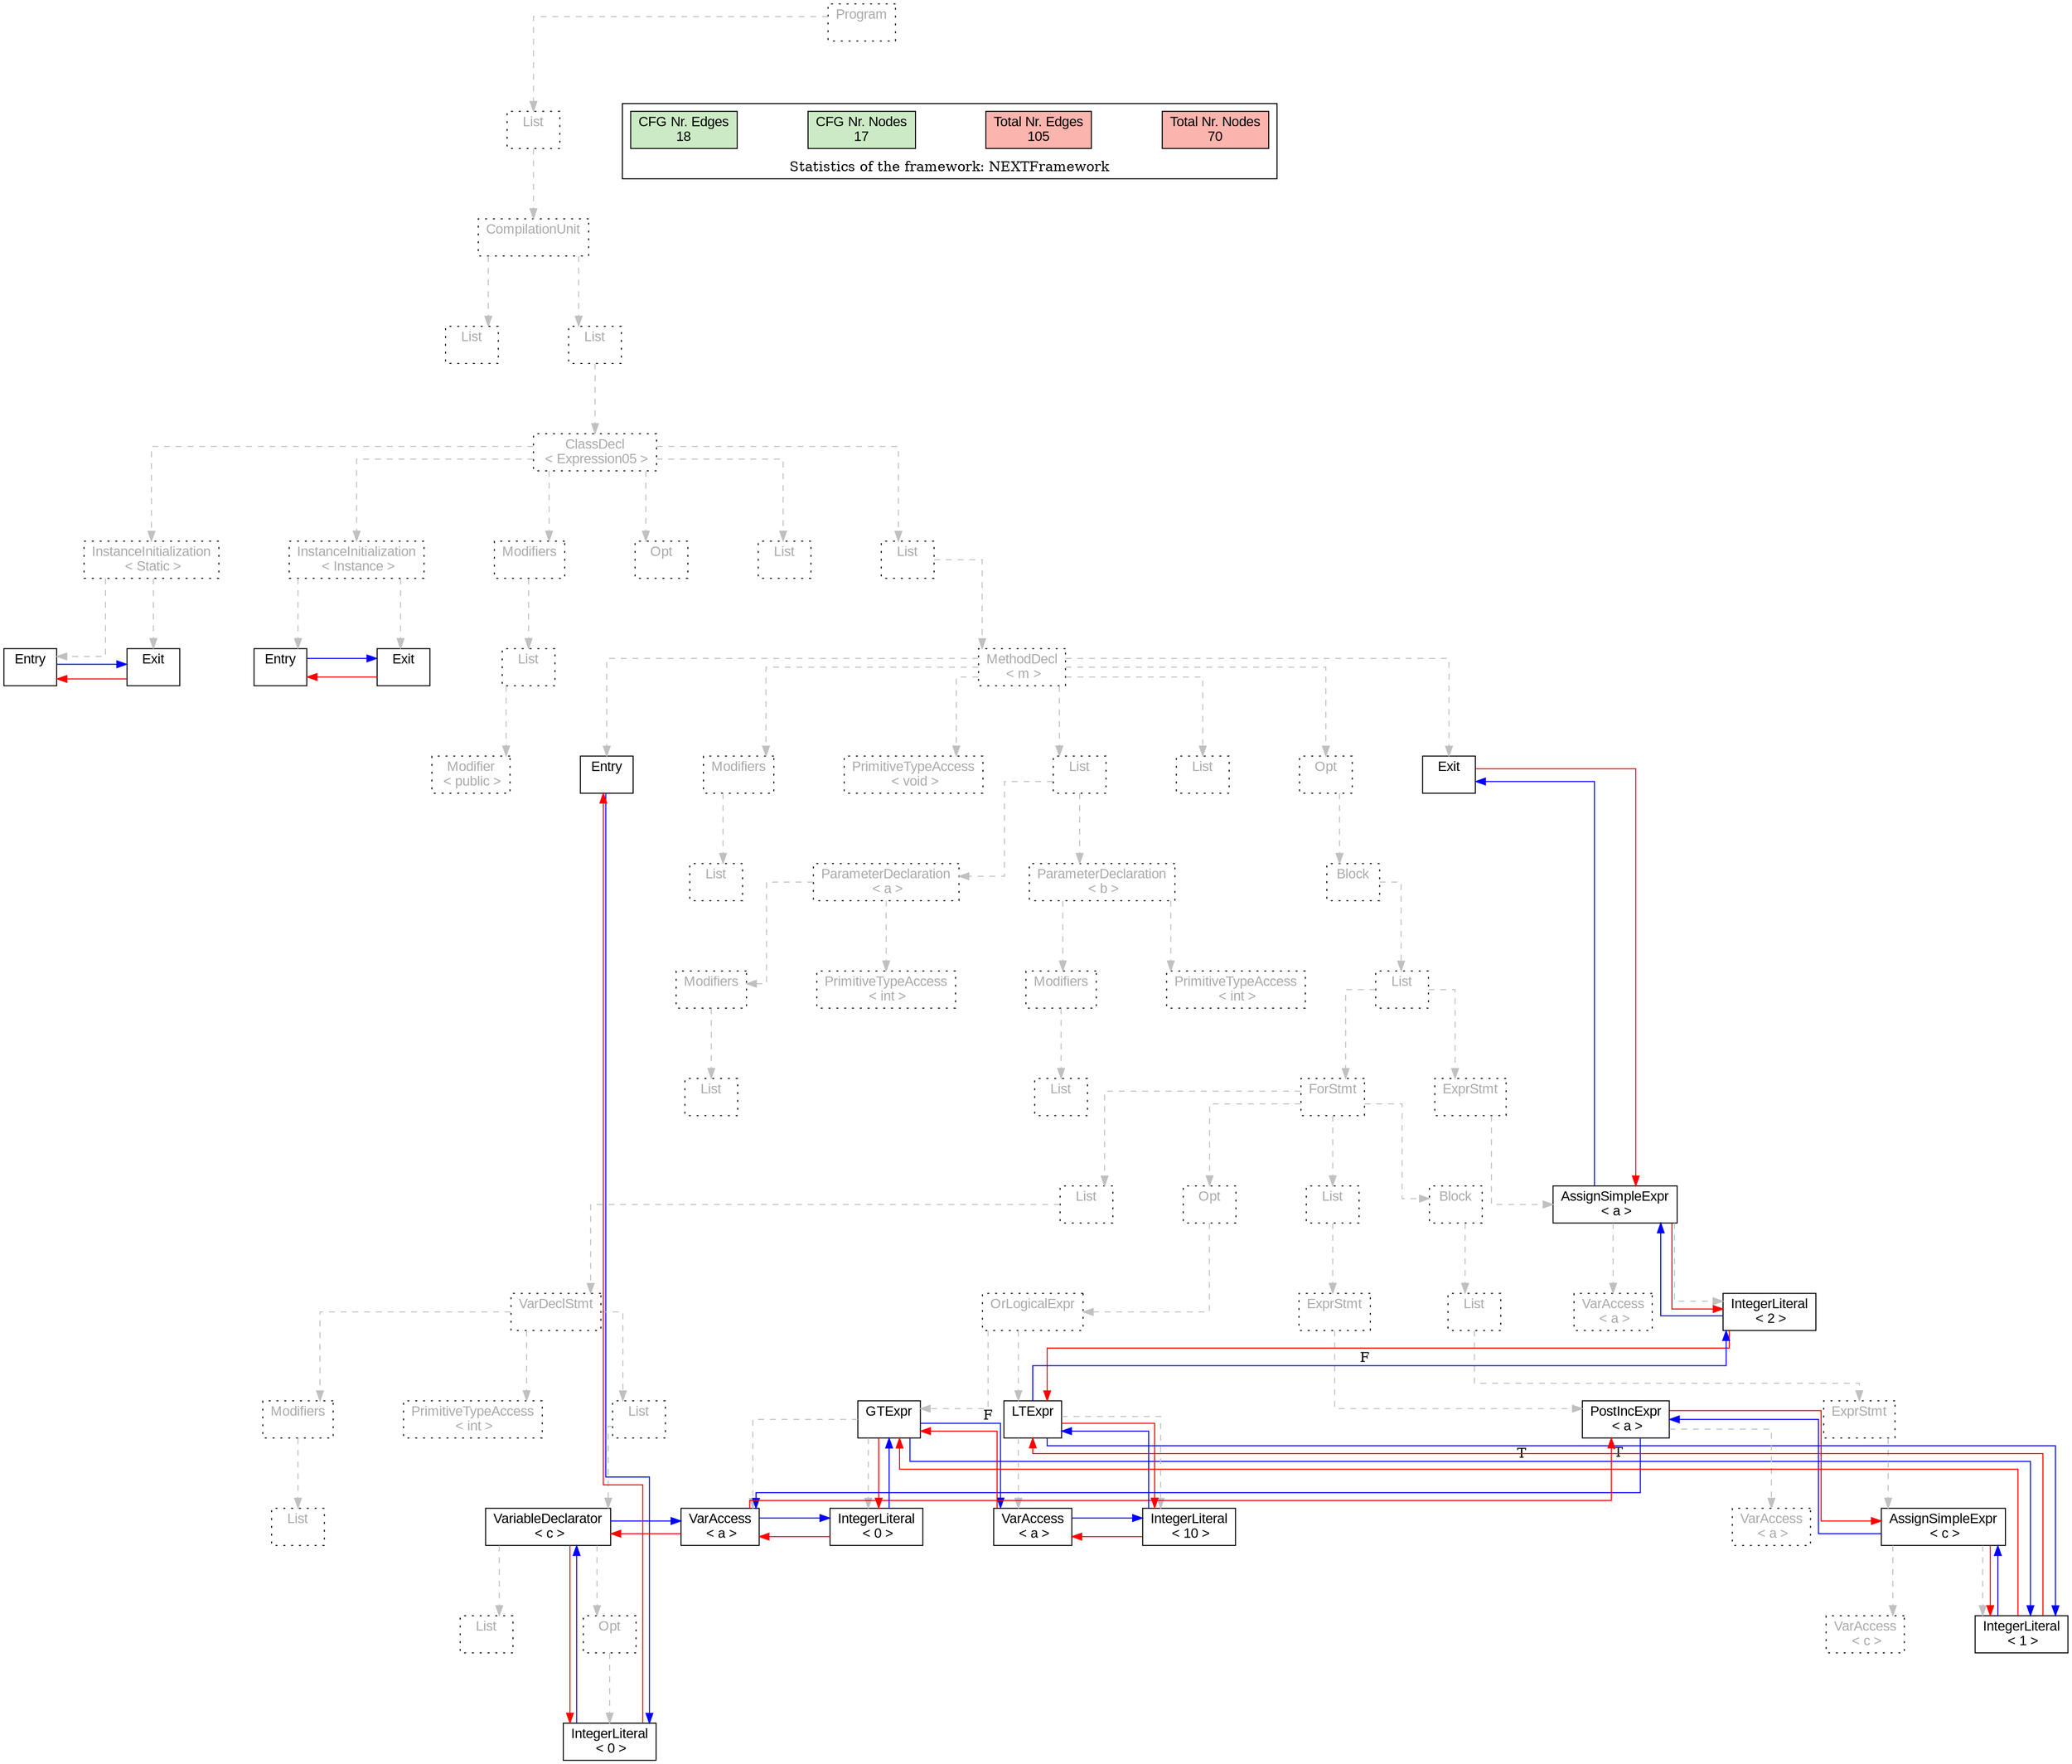 digraph G {
graph [splines=ortho, nodesep="1", ranksep="1"]
node [shape=rect, fontname=Arial];
{ rank = same; "Program[0]"}
{ rank = same; "List[1]"}
{ rank = same; "CompilationUnit[2]"}
{ rank = same; "List[3]"; "List[4]"}
{ rank = same; "ClassDecl[5]"}
{ rank = same; "Modifiers[22]"; "Opt[25]"; "List[26]"; "List[27]"; "InstanceInitialization[6]"; "InstanceInitialization[14]"}
{ rank = same; "List[23]"; "MethodDecl[28]"; "Entry[7]"; "Exit[8]"; "Entry[15]"; "Exit[16]"}
{ rank = same; "Modifier[24]"; "Entry[29]"; "Modifiers[30]"; "PrimitiveTypeAccess[32]"; "List[33]"; "List[42]"; "Opt[43]"; "Exit[44]"}
{ rank = same; "List[31]"; "ParameterDeclaration[34]"; "ParameterDeclaration[38]"; "Block[44]"}
{ rank = same; "Modifiers[35]"; "PrimitiveTypeAccess[37]"; "Modifiers[39]"; "PrimitiveTypeAccess[41]"; "List[45]"}
{ rank = same; "List[36]"; "List[40]"; "ForStmt[46]"; "ExprStmt[75]"}
{ rank = same; "List[47]"; "Opt[57]"; "List[65]"; "Block[69]"; "AssignSimpleExpr[76]"}
{ rank = same; "VarDeclStmt[48]"; "OrLogicalExpr[58]"; "ExprStmt[66]"; "List[70]"; "VarAccess[77]"; "IntegerLiteral[78]"}
{ rank = same; "Modifiers[49]"; "PrimitiveTypeAccess[51]"; "List[52]"; "GTExpr[59]"; "LTExpr[62]"; "PostIncExpr[67]"; "ExprStmt[71]"}
{ rank = same; "List[50]"; "VariableDeclarator[53]"; "VarAccess[60]"; "IntegerLiteral[61]"; "VarAccess[63]"; "IntegerLiteral[64]"; "VarAccess[68]"; "AssignSimpleExpr[72]"}
{ rank = same; "List[54]"; "Opt[55]"; "VarAccess[73]"; "IntegerLiteral[74]"}
{ rank = same; "IntegerLiteral[56]"}
"Program[0]" [label="Program\n ", style= dotted   fillcolor="#eeeeee" fontcolor="#aaaaaa"  ]
"List[1]" [label="List\n ", style= dotted   fillcolor="#eeeeee" fontcolor="#aaaaaa"  ]
"CompilationUnit[2]" [label="CompilationUnit\n ", style= dotted   fillcolor="#eeeeee" fontcolor="#aaaaaa"  ]
"List[3]" [label="List\n ", style= dotted   fillcolor="#eeeeee" fontcolor="#aaaaaa"  ]
"List[4]" [label="List\n ", style= dotted   fillcolor="#eeeeee" fontcolor="#aaaaaa"  ]
"ClassDecl[5]" [label="ClassDecl\n < Expression05 >", style= dotted   fillcolor="#eeeeee" fontcolor="#aaaaaa"  ]
"Modifiers[22]" [label="Modifiers\n ", style= dotted   fillcolor="#eeeeee" fontcolor="#aaaaaa"  ]
"List[23]" [label="List\n ", style= dotted   fillcolor="#eeeeee" fontcolor="#aaaaaa"  ]
"Modifier[24]" [label="Modifier\n < public >", style= dotted   fillcolor="#eeeeee" fontcolor="#aaaaaa"  ]
"Opt[25]" [label="Opt\n ", style= dotted   fillcolor="#eeeeee" fontcolor="#aaaaaa"  ]
"List[26]" [label="List\n ", style= dotted   fillcolor="#eeeeee" fontcolor="#aaaaaa"  ]
"List[27]" [label="List\n ", style= dotted   fillcolor="#eeeeee" fontcolor="#aaaaaa"  ]
"MethodDecl[28]" [label="MethodDecl\n < m >", style= dotted   fillcolor="#eeeeee" fontcolor="#aaaaaa"  ]
"Entry[29]" [label="Entry\n ", fillcolor=white   style=filled  ]
"Modifiers[30]" [label="Modifiers\n ", style= dotted   fillcolor="#eeeeee" fontcolor="#aaaaaa"  ]
"List[31]" [label="List\n ", style= dotted   fillcolor="#eeeeee" fontcolor="#aaaaaa"  ]
"PrimitiveTypeAccess[32]" [label="PrimitiveTypeAccess\n < void >", style= dotted   fillcolor="#eeeeee" fontcolor="#aaaaaa"  ]
"List[33]" [label="List\n ", style= dotted   fillcolor="#eeeeee" fontcolor="#aaaaaa"  ]
"ParameterDeclaration[34]" [label="ParameterDeclaration\n < a >", style= dotted   fillcolor="#eeeeee" fontcolor="#aaaaaa"  ]
"Modifiers[35]" [label="Modifiers\n ", style= dotted   fillcolor="#eeeeee" fontcolor="#aaaaaa"  ]
"List[36]" [label="List\n ", style= dotted   fillcolor="#eeeeee" fontcolor="#aaaaaa"  ]
"PrimitiveTypeAccess[37]" [label="PrimitiveTypeAccess\n < int >", style= dotted   fillcolor="#eeeeee" fontcolor="#aaaaaa"  ]
"ParameterDeclaration[38]" [label="ParameterDeclaration\n < b >", style= dotted   fillcolor="#eeeeee" fontcolor="#aaaaaa"  ]
"Modifiers[39]" [label="Modifiers\n ", style= dotted   fillcolor="#eeeeee" fontcolor="#aaaaaa"  ]
"List[40]" [label="List\n ", style= dotted   fillcolor="#eeeeee" fontcolor="#aaaaaa"  ]
"PrimitiveTypeAccess[41]" [label="PrimitiveTypeAccess\n < int >", style= dotted   fillcolor="#eeeeee" fontcolor="#aaaaaa"  ]
"List[42]" [label="List\n ", style= dotted   fillcolor="#eeeeee" fontcolor="#aaaaaa"  ]
"Opt[43]" [label="Opt\n ", style= dotted   fillcolor="#eeeeee" fontcolor="#aaaaaa"  ]
"Block[44]" [label="Block\n ", style= dotted   fillcolor="#eeeeee" fontcolor="#aaaaaa"  ]
"List[45]" [label="List\n ", style= dotted   fillcolor="#eeeeee" fontcolor="#aaaaaa"  ]
"ForStmt[46]" [label="ForStmt\n ", style= dotted   fillcolor="#eeeeee" fontcolor="#aaaaaa"  ]
"List[47]" [label="List\n ", style= dotted   fillcolor="#eeeeee" fontcolor="#aaaaaa"  ]
"VarDeclStmt[48]" [label="VarDeclStmt\n ", style= dotted   fillcolor="#eeeeee" fontcolor="#aaaaaa"  ]
"Modifiers[49]" [label="Modifiers\n ", style= dotted   fillcolor="#eeeeee" fontcolor="#aaaaaa"  ]
"List[50]" [label="List\n ", style= dotted   fillcolor="#eeeeee" fontcolor="#aaaaaa"  ]
"PrimitiveTypeAccess[51]" [label="PrimitiveTypeAccess\n < int >", style= dotted   fillcolor="#eeeeee" fontcolor="#aaaaaa"  ]
"List[52]" [label="List\n ", style= dotted   fillcolor="#eeeeee" fontcolor="#aaaaaa"  ]
"VariableDeclarator[53]" [label="VariableDeclarator\n < c >", fillcolor=white   style=filled  ]
"List[54]" [label="List\n ", style= dotted   fillcolor="#eeeeee" fontcolor="#aaaaaa"  ]
"Opt[55]" [label="Opt\n ", style= dotted   fillcolor="#eeeeee" fontcolor="#aaaaaa"  ]
"IntegerLiteral[56]" [label="IntegerLiteral\n < 0 >", fillcolor=white   style=filled  ]
"Opt[57]" [label="Opt\n ", style= dotted   fillcolor="#eeeeee" fontcolor="#aaaaaa"  ]
"OrLogicalExpr[58]" [label="OrLogicalExpr\n ", style= dotted   fillcolor="#eeeeee" fontcolor="#aaaaaa"  ]
"GTExpr[59]" [label="GTExpr\n ", fillcolor=white   style=filled  ]
"VarAccess[60]" [label="VarAccess\n < a >", fillcolor=white   style=filled  ]
"IntegerLiteral[61]" [label="IntegerLiteral\n < 0 >", fillcolor=white   style=filled  ]
"LTExpr[62]" [label="LTExpr\n ", fillcolor=white   style=filled  ]
"VarAccess[63]" [label="VarAccess\n < a >", fillcolor=white   style=filled  ]
"IntegerLiteral[64]" [label="IntegerLiteral\n < 10 >", fillcolor=white   style=filled  ]
"List[65]" [label="List\n ", style= dotted   fillcolor="#eeeeee" fontcolor="#aaaaaa"  ]
"ExprStmt[66]" [label="ExprStmt\n ", style= dotted   fillcolor="#eeeeee" fontcolor="#aaaaaa"  ]
"PostIncExpr[67]" [label="PostIncExpr\n < a >", fillcolor=white   style=filled  ]
"VarAccess[68]" [label="VarAccess\n < a >", style= dotted   fillcolor="#eeeeee" fontcolor="#aaaaaa"  ]
"Block[69]" [label="Block\n ", style= dotted   fillcolor="#eeeeee" fontcolor="#aaaaaa"  ]
"List[70]" [label="List\n ", style= dotted   fillcolor="#eeeeee" fontcolor="#aaaaaa"  ]
"ExprStmt[71]" [label="ExprStmt\n ", style= dotted   fillcolor="#eeeeee" fontcolor="#aaaaaa"  ]
"AssignSimpleExpr[72]" [label="AssignSimpleExpr\n < c >", fillcolor=white   style=filled  ]
"VarAccess[73]" [label="VarAccess\n < c >", style= dotted   fillcolor="#eeeeee" fontcolor="#aaaaaa"  ]
"IntegerLiteral[74]" [label="IntegerLiteral\n < 1 >", fillcolor=white   style=filled  ]
"ExprStmt[75]" [label="ExprStmt\n ", style= dotted   fillcolor="#eeeeee" fontcolor="#aaaaaa"  ]
"AssignSimpleExpr[76]" [label="AssignSimpleExpr\n < a >", fillcolor=white   style=filled  ]
"VarAccess[77]" [label="VarAccess\n < a >", style= dotted   fillcolor="#eeeeee" fontcolor="#aaaaaa"  ]
"IntegerLiteral[78]" [label="IntegerLiteral\n < 2 >", fillcolor=white   style=filled  ]
"Exit[44]" [label="Exit\n ", fillcolor=white   style=filled  ]
"InstanceInitialization[6]" [label="InstanceInitialization\n < Instance >", style= dotted   fillcolor="#eeeeee" fontcolor="#aaaaaa"  ]
"Entry[7]" [label="Entry\n ", fillcolor=white   style=filled  ]
"Exit[8]" [label="Exit\n ", fillcolor=white   style=filled  ]
"InstanceInitialization[14]" [label="InstanceInitialization\n < Static >", style= dotted   fillcolor="#eeeeee" fontcolor="#aaaaaa"  ]
"Entry[15]" [label="Entry\n ", fillcolor=white   style=filled  ]
"Exit[16]" [label="Exit\n ", fillcolor=white   style=filled  ]
"CompilationUnit[2]" -> "List[3]" [style=dashed, color=gray]
"List[23]" -> "Modifier[24]" [style=dashed, color=gray]
"Modifiers[22]" -> "List[23]" [style=dashed, color=gray]
"ClassDecl[5]" -> "Modifiers[22]" [style=dashed, color=gray]
"ClassDecl[5]" -> "Opt[25]" [style=dashed, color=gray]
"ClassDecl[5]" -> "List[26]" [style=dashed, color=gray]
"MethodDecl[28]" -> "Entry[29]" [style=dashed, color=gray]
"Modifiers[30]" -> "List[31]" [style=dashed, color=gray]
"MethodDecl[28]" -> "Modifiers[30]" [style=dashed, color=gray]
"MethodDecl[28]" -> "PrimitiveTypeAccess[32]" [style=dashed, color=gray]
"Modifiers[35]" -> "List[36]" [style=dashed, color=gray]
"ParameterDeclaration[34]" -> "Modifiers[35]" [style=dashed, color=gray]
"ParameterDeclaration[34]" -> "PrimitiveTypeAccess[37]" [style=dashed, color=gray]
"List[33]" -> "ParameterDeclaration[34]" [style=dashed, color=gray]
"Modifiers[39]" -> "List[40]" [style=dashed, color=gray]
"ParameterDeclaration[38]" -> "Modifiers[39]" [style=dashed, color=gray]
"ParameterDeclaration[38]" -> "PrimitiveTypeAccess[41]" [style=dashed, color=gray]
"List[33]" -> "ParameterDeclaration[38]" [style=dashed, color=gray]
"MethodDecl[28]" -> "List[33]" [style=dashed, color=gray]
"MethodDecl[28]" -> "List[42]" [style=dashed, color=gray]
"Modifiers[49]" -> "List[50]" [style=dashed, color=gray]
"VarDeclStmt[48]" -> "Modifiers[49]" [style=dashed, color=gray]
"VarDeclStmt[48]" -> "PrimitiveTypeAccess[51]" [style=dashed, color=gray]
"VariableDeclarator[53]" -> "List[54]" [style=dashed, color=gray]
"Opt[55]" -> "IntegerLiteral[56]" [style=dashed, color=gray]
"VariableDeclarator[53]" -> "Opt[55]" [style=dashed, color=gray]
"List[52]" -> "VariableDeclarator[53]" [style=dashed, color=gray]
"VarDeclStmt[48]" -> "List[52]" [style=dashed, color=gray]
"List[47]" -> "VarDeclStmt[48]" [style=dashed, color=gray]
"ForStmt[46]" -> "List[47]" [style=dashed, color=gray]
"GTExpr[59]" -> "VarAccess[60]" [style=dashed, color=gray]
"GTExpr[59]" -> "IntegerLiteral[61]" [style=dashed, color=gray]
"OrLogicalExpr[58]" -> "GTExpr[59]" [style=dashed, color=gray]
"LTExpr[62]" -> "VarAccess[63]" [style=dashed, color=gray]
"LTExpr[62]" -> "IntegerLiteral[64]" [style=dashed, color=gray]
"OrLogicalExpr[58]" -> "LTExpr[62]" [style=dashed, color=gray]
"Opt[57]" -> "OrLogicalExpr[58]" [style=dashed, color=gray]
"ForStmt[46]" -> "Opt[57]" [style=dashed, color=gray]
"PostIncExpr[67]" -> "VarAccess[68]" [style=dashed, color=gray]
"ExprStmt[66]" -> "PostIncExpr[67]" [style=dashed, color=gray]
"List[65]" -> "ExprStmt[66]" [style=dashed, color=gray]
"ForStmt[46]" -> "List[65]" [style=dashed, color=gray]
"AssignSimpleExpr[72]" -> "VarAccess[73]" [style=dashed, color=gray]
"AssignSimpleExpr[72]" -> "IntegerLiteral[74]" [style=dashed, color=gray]
"ExprStmt[71]" -> "AssignSimpleExpr[72]" [style=dashed, color=gray]
"List[70]" -> "ExprStmt[71]" [style=dashed, color=gray]
"Block[69]" -> "List[70]" [style=dashed, color=gray]
"ForStmt[46]" -> "Block[69]" [style=dashed, color=gray]
"List[45]" -> "ForStmt[46]" [style=dashed, color=gray]
"AssignSimpleExpr[76]" -> "VarAccess[77]" [style=dashed, color=gray]
"AssignSimpleExpr[76]" -> "IntegerLiteral[78]" [style=dashed, color=gray]
"ExprStmt[75]" -> "AssignSimpleExpr[76]" [style=dashed, color=gray]
"List[45]" -> "ExprStmt[75]" [style=dashed, color=gray]
"Block[44]" -> "List[45]" [style=dashed, color=gray]
"Opt[43]" -> "Block[44]" [style=dashed, color=gray]
"MethodDecl[28]" -> "Opt[43]" [style=dashed, color=gray]
"MethodDecl[28]" -> "Exit[44]" [style=dashed, color=gray]
"List[27]" -> "MethodDecl[28]" [style=dashed, color=gray]
"ClassDecl[5]" -> "List[27]" [style=dashed, color=gray]
"InstanceInitialization[6]" -> "Entry[7]" [style=dashed, color=gray]
"InstanceInitialization[6]" -> "Exit[8]" [style=dashed, color=gray]
"InstanceInitialization[14]" -> "Entry[15]" [style=dashed, color=gray]
"InstanceInitialization[14]" -> "Exit[16]" [style=dashed, color=gray]
"ClassDecl[5]" -> "InstanceInitialization[6]" [style=dashed, color=gray]
"ClassDecl[5]" -> "InstanceInitialization[14]" [style=dashed, color=gray]
"List[4]" -> "ClassDecl[5]" [style=dashed, color=gray]
"CompilationUnit[2]" -> "List[4]" [style=dashed, color=gray]
"List[1]" -> "CompilationUnit[2]" [style=dashed, color=gray]
"Program[0]" -> "List[1]" [style=dashed, color=gray]
"Exit[16]" -> "Entry[15]" [color=red, constraint=false]
"Entry[15]" -> "Exit[16]" [color=blue, constraint=false, xlabel=" "] 
"Exit[8]" -> "Entry[7]" [color=red, constraint=false]
"Entry[7]" -> "Exit[8]" [color=blue, constraint=false, xlabel=" "] 
"PostIncExpr[67]" -> "VarAccess[60]" [color=blue, constraint=false, xlabel=" "] 
"PostIncExpr[67]" -> "AssignSimpleExpr[72]" [color=red, constraint=false]
"AssignSimpleExpr[72]" -> "PostIncExpr[67]" [color=blue, constraint=false, xlabel=" "] 
"AssignSimpleExpr[72]" -> "IntegerLiteral[74]" [color=red, constraint=false]
"IntegerLiteral[74]" -> "AssignSimpleExpr[72]" [color=blue, constraint=false, xlabel=" "] 
"IntegerLiteral[74]" -> "GTExpr[59]" [color=red, constraint=false]
"IntegerLiteral[74]" -> "LTExpr[62]" [color=red, constraint=false]
"Exit[44]" -> "AssignSimpleExpr[76]" [color=red, constraint=false]
"AssignSimpleExpr[76]" -> "Exit[44]" [color=blue, constraint=false, xlabel=" "] 
"AssignSimpleExpr[76]" -> "IntegerLiteral[78]" [color=red, constraint=false]
"IntegerLiteral[78]" -> "AssignSimpleExpr[76]" [color=blue, constraint=false, xlabel=" "] 
"IntegerLiteral[78]" -> "LTExpr[62]" [color=red, constraint=false]
"LTExpr[62]" -> "IntegerLiteral[74]" [color=blue, constraint=false, xlabel="T "] 
"LTExpr[62]" -> "IntegerLiteral[78]" [color=blue, constraint=false, xlabel="F "] 
"LTExpr[62]" -> "IntegerLiteral[64]" [color=red, constraint=false]
"IntegerLiteral[64]" -> "LTExpr[62]" [color=blue, constraint=false, xlabel=" "] 
"IntegerLiteral[64]" -> "VarAccess[63]" [color=red, constraint=false]
"VarAccess[63]" -> "IntegerLiteral[64]" [color=blue, constraint=false, xlabel=" "] 
"VarAccess[63]" -> "GTExpr[59]" [color=red, constraint=false]
"GTExpr[59]" -> "IntegerLiteral[74]" [color=blue, constraint=false, xlabel="T "] 
"GTExpr[59]" -> "VarAccess[63]" [color=blue, constraint=false, xlabel="F "] 
"GTExpr[59]" -> "IntegerLiteral[61]" [color=red, constraint=false]
"IntegerLiteral[61]" -> "GTExpr[59]" [color=blue, constraint=false, xlabel=" "] 
"IntegerLiteral[61]" -> "VarAccess[60]" [color=red, constraint=false]
"VarAccess[60]" -> "IntegerLiteral[61]" [color=blue, constraint=false, xlabel=" "] 
"VarAccess[60]" -> "VariableDeclarator[53]" [color=red, constraint=false]
"VarAccess[60]" -> "PostIncExpr[67]" [color=red, constraint=false]
"VariableDeclarator[53]" -> "VarAccess[60]" [color=blue, constraint=false, xlabel=" "] 
"VariableDeclarator[53]" -> "IntegerLiteral[56]" [color=red, constraint=false]
"IntegerLiteral[56]" -> "VariableDeclarator[53]" [color=blue, constraint=false, xlabel=" "] 
"IntegerLiteral[56]" -> "Entry[29]" [color=red, constraint=false]
"Entry[29]" -> "IntegerLiteral[56]" [color=blue, constraint=false, xlabel=" "] 
"List[3]" -> "List[4]" [style=invis]
"InstanceInitialization[14]" -> "InstanceInitialization[6]" -> "Modifiers[22]" -> "Opt[25]" -> "List[26]" -> "List[27]" [style=invis]
"Entry[29]" -> "Modifiers[30]" -> "PrimitiveTypeAccess[32]" -> "List[33]" -> "List[42]" -> "Opt[43]" -> "Exit[44]" [style=invis]
"ParameterDeclaration[34]" -> "ParameterDeclaration[38]" [style=invis]
"Modifiers[35]" -> "PrimitiveTypeAccess[37]" [style=invis]
"Modifiers[39]" -> "PrimitiveTypeAccess[41]" [style=invis]
"ForStmt[46]" -> "ExprStmt[75]" [style=invis]
"List[47]" -> "Opt[57]" -> "List[65]" -> "Block[69]" [style=invis]
"Modifiers[49]" -> "PrimitiveTypeAccess[51]" -> "List[52]" [style=invis]
"List[54]" -> "Opt[55]" [style=invis]
"GTExpr[59]" -> "LTExpr[62]" [style=invis]
"VarAccess[60]" -> "IntegerLiteral[61]" [style=invis]
"VarAccess[63]" -> "IntegerLiteral[64]" [style=invis]
"VarAccess[73]" -> "IntegerLiteral[74]" [style=invis]
"VarAccess[77]" -> "IntegerLiteral[78]" [style=invis]
"Entry[7]" -> "Exit[8]" [style=invis]
"Entry[15]" -> "Exit[16]" [style=invis]

subgraph cluster_legend {
{node [style=filled, fillcolor=1, colorscheme="pastel13"]
Nodes [label="Total Nr. Nodes
70", fillcolor=1]
Edges [label="Total Nr. Edges
105", fillcolor=1]
NodesCFG [label="CFG Nr. Nodes
17", fillcolor=3]
EdgesCFG [label="CFG Nr. Edges
18", fillcolor=3]
Nodes-> "Program[0]" -> NodesCFG  [style="invis"]
Edges -> "Program[0]" ->EdgesCFG [style="invis"]}
label = "Statistics of the framework: NEXTFramework"
style="solid"
ranksep=0.05
nodesep=0.01
labelloc = b
len=2
}}